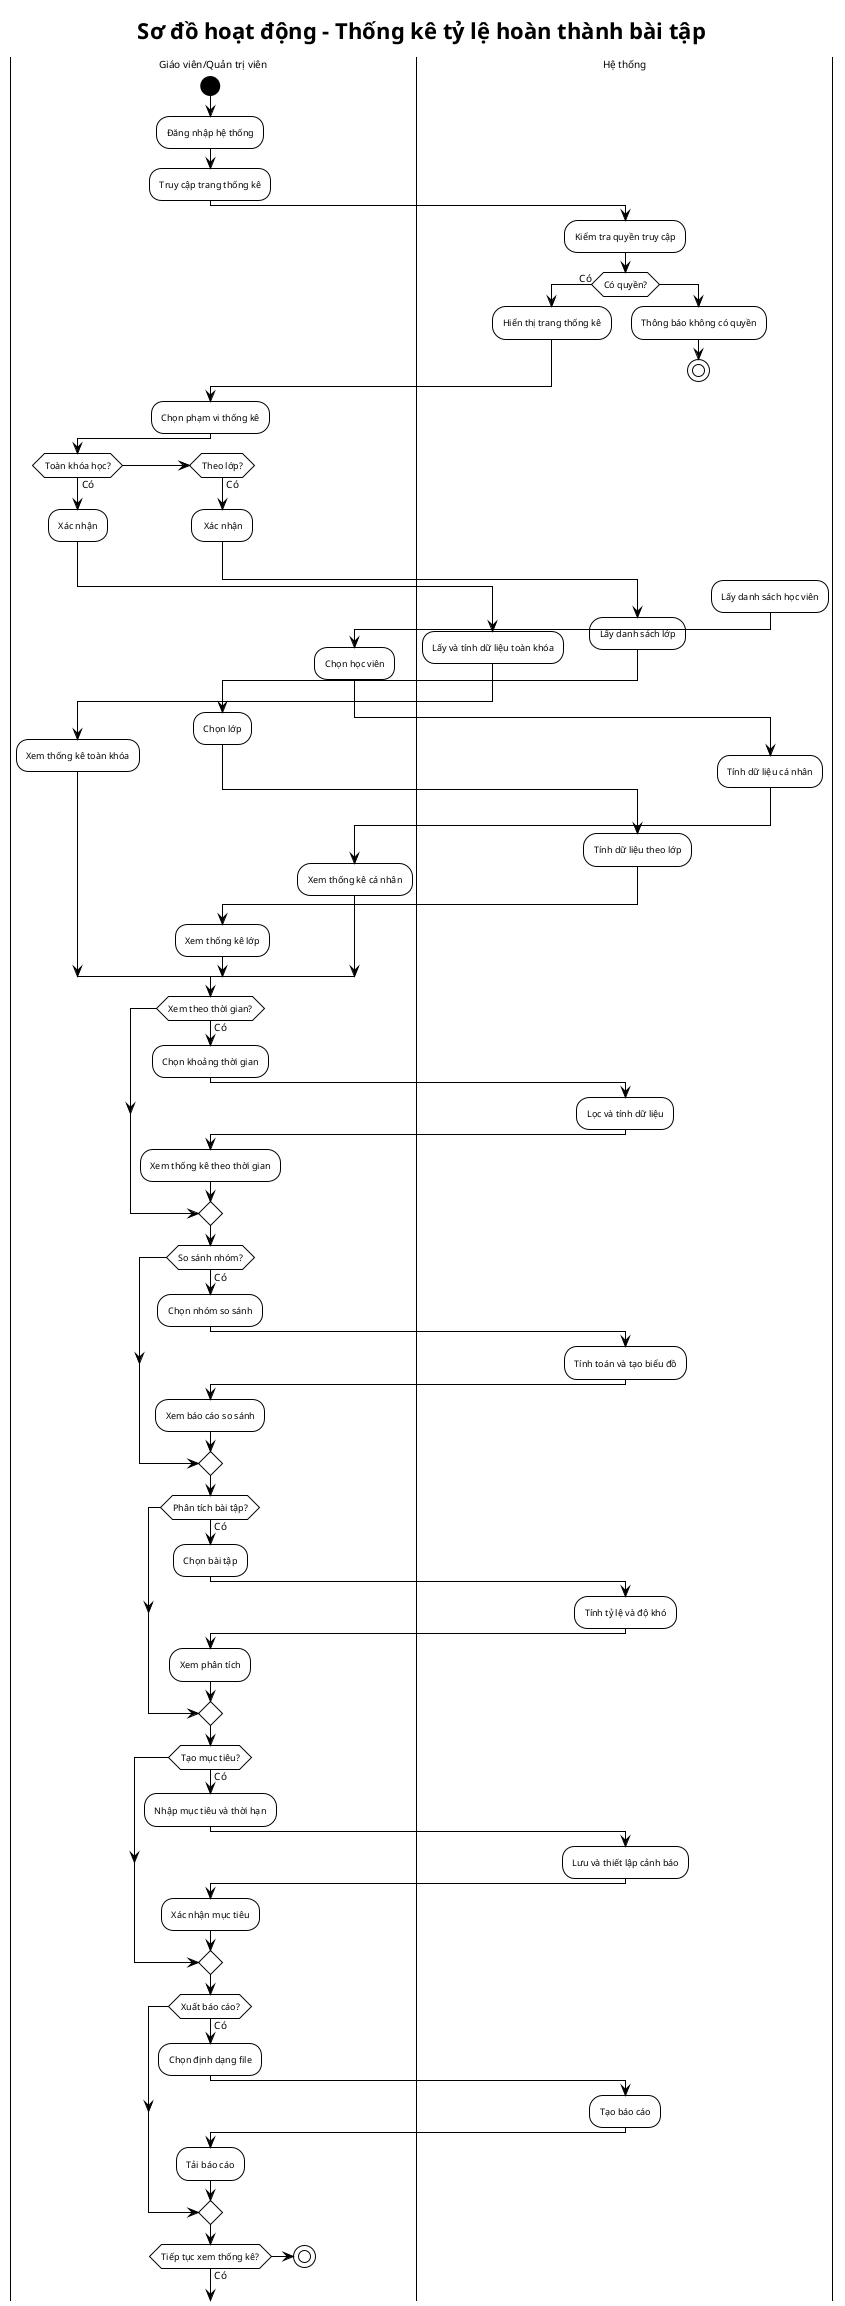 @startuml
!theme plain
skinparam defaultFontSize 10
skinparam activityFontSize 9
skinparam swimlaneTitleFontSize 10
skinparam maxMessageSize 150
skinparam ranksep 60
skinparam activityStartColor black
skinparam activityEndColor black
skinparam activityEndColorBorder black
skinparam activityBarColor black
skinparam circledCharacterFontColor black

title Sơ đồ hoạt động - Thống kê tỷ lệ hoàn thành bài tập

|Giáo viên/Quản trị viên|
start
:Đăng nhập hệ thống;
:Truy cập trang thống kê;

|Hệ thống|
:Kiểm tra quyền truy cập;

if (Có quyền?) then (Có)
  :Hiển thị trang thống kê;
else
  :Thông báo không có quyền;
  stop
endif

|Giáo viên/Quản trị viên|
:Chọn phạm vi thống kê;

if (Toàn khóa học?) then (Có)
|Giáo viên/Quản trị viên|
:Xác nhận;
  |Hệ thống|
  -> \n\n\n;
  :Lấy và tính dữ liệu toàn khóa;
  -> \n\n;
  |Giáo viên/Quản trị viên|
  :Xem thống kê toàn khóa;
else if (Theo lớp?) then (Có)
|Giáo viên/Quản trị viên|
: Xác nhận;
-> \n\n;
  |Hệ thống|
  :Lấy danh sách lớp;
  -> \n;
  |Giáo viên/Quản trị viên|
  :Chọn lớp;
    -> \n\n\n;
  |Hệ thống|
  :Tính dữ liệu theo lớp;
  |Giáo viên/Quản trị viên|
  -> \n\n;
  :Xem thống kê lớp;
else
  |Hệ thống|
  :Lấy danh sách học viên;
  |Giáo viên/Quản trị viên|
  :Chọn học viên;
  |Hệ thống|
  -> \n\n;
  :Tính dữ liệu cá nhân;
  |Giáo viên/Quản trị viên|
  -> \n\n;
  :Xem thống kê cá nhân;
endif

if (Xem theo thời gian?) then (Có)
  |Giáo viên/Quản trị viên|
  :Chọn khoảng thời gian;
  |Hệ thống|
  :Lọc và tính dữ liệu;
  |Giáo viên/Quản trị viên|
  :Xem thống kê theo thời gian;
endif

if (So sánh nhóm?) then (Có)
  :Chọn nhóm so sánh;
  |Hệ thống|
  :Tính toán và tạo biểu đồ;
  |Giáo viên/Quản trị viên|
  :Xem báo cáo so sánh;
endif

if (Phân tích bài tập?) then (Có)
  :Chọn bài tập;
  |Hệ thống|
  :Tính tỷ lệ và độ khó;
  |Giáo viên/Quản trị viên|
  :Xem phân tích;
endif

if (Tạo mục tiêu?) then (Có)
  :Nhập mục tiêu và thời hạn;
  |Hệ thống|
  :Lưu và thiết lập cảnh báo;
  |Giáo viên/Quản trị viên|
  :Xác nhận mục tiêu;
endif

if (Xuất báo cáo?) then (Có)
  :Chọn định dạng file;
  |Hệ thống|
  :Tạo báo cáo;
  |Giáo viên/Quản trị viên|
  :Tải báo cáo;
endif

if (Tiếp tục xem thống kê?) then (Có)
  -> Chọn phạm vi thống kê;
else
  stop
endif

@enduml
